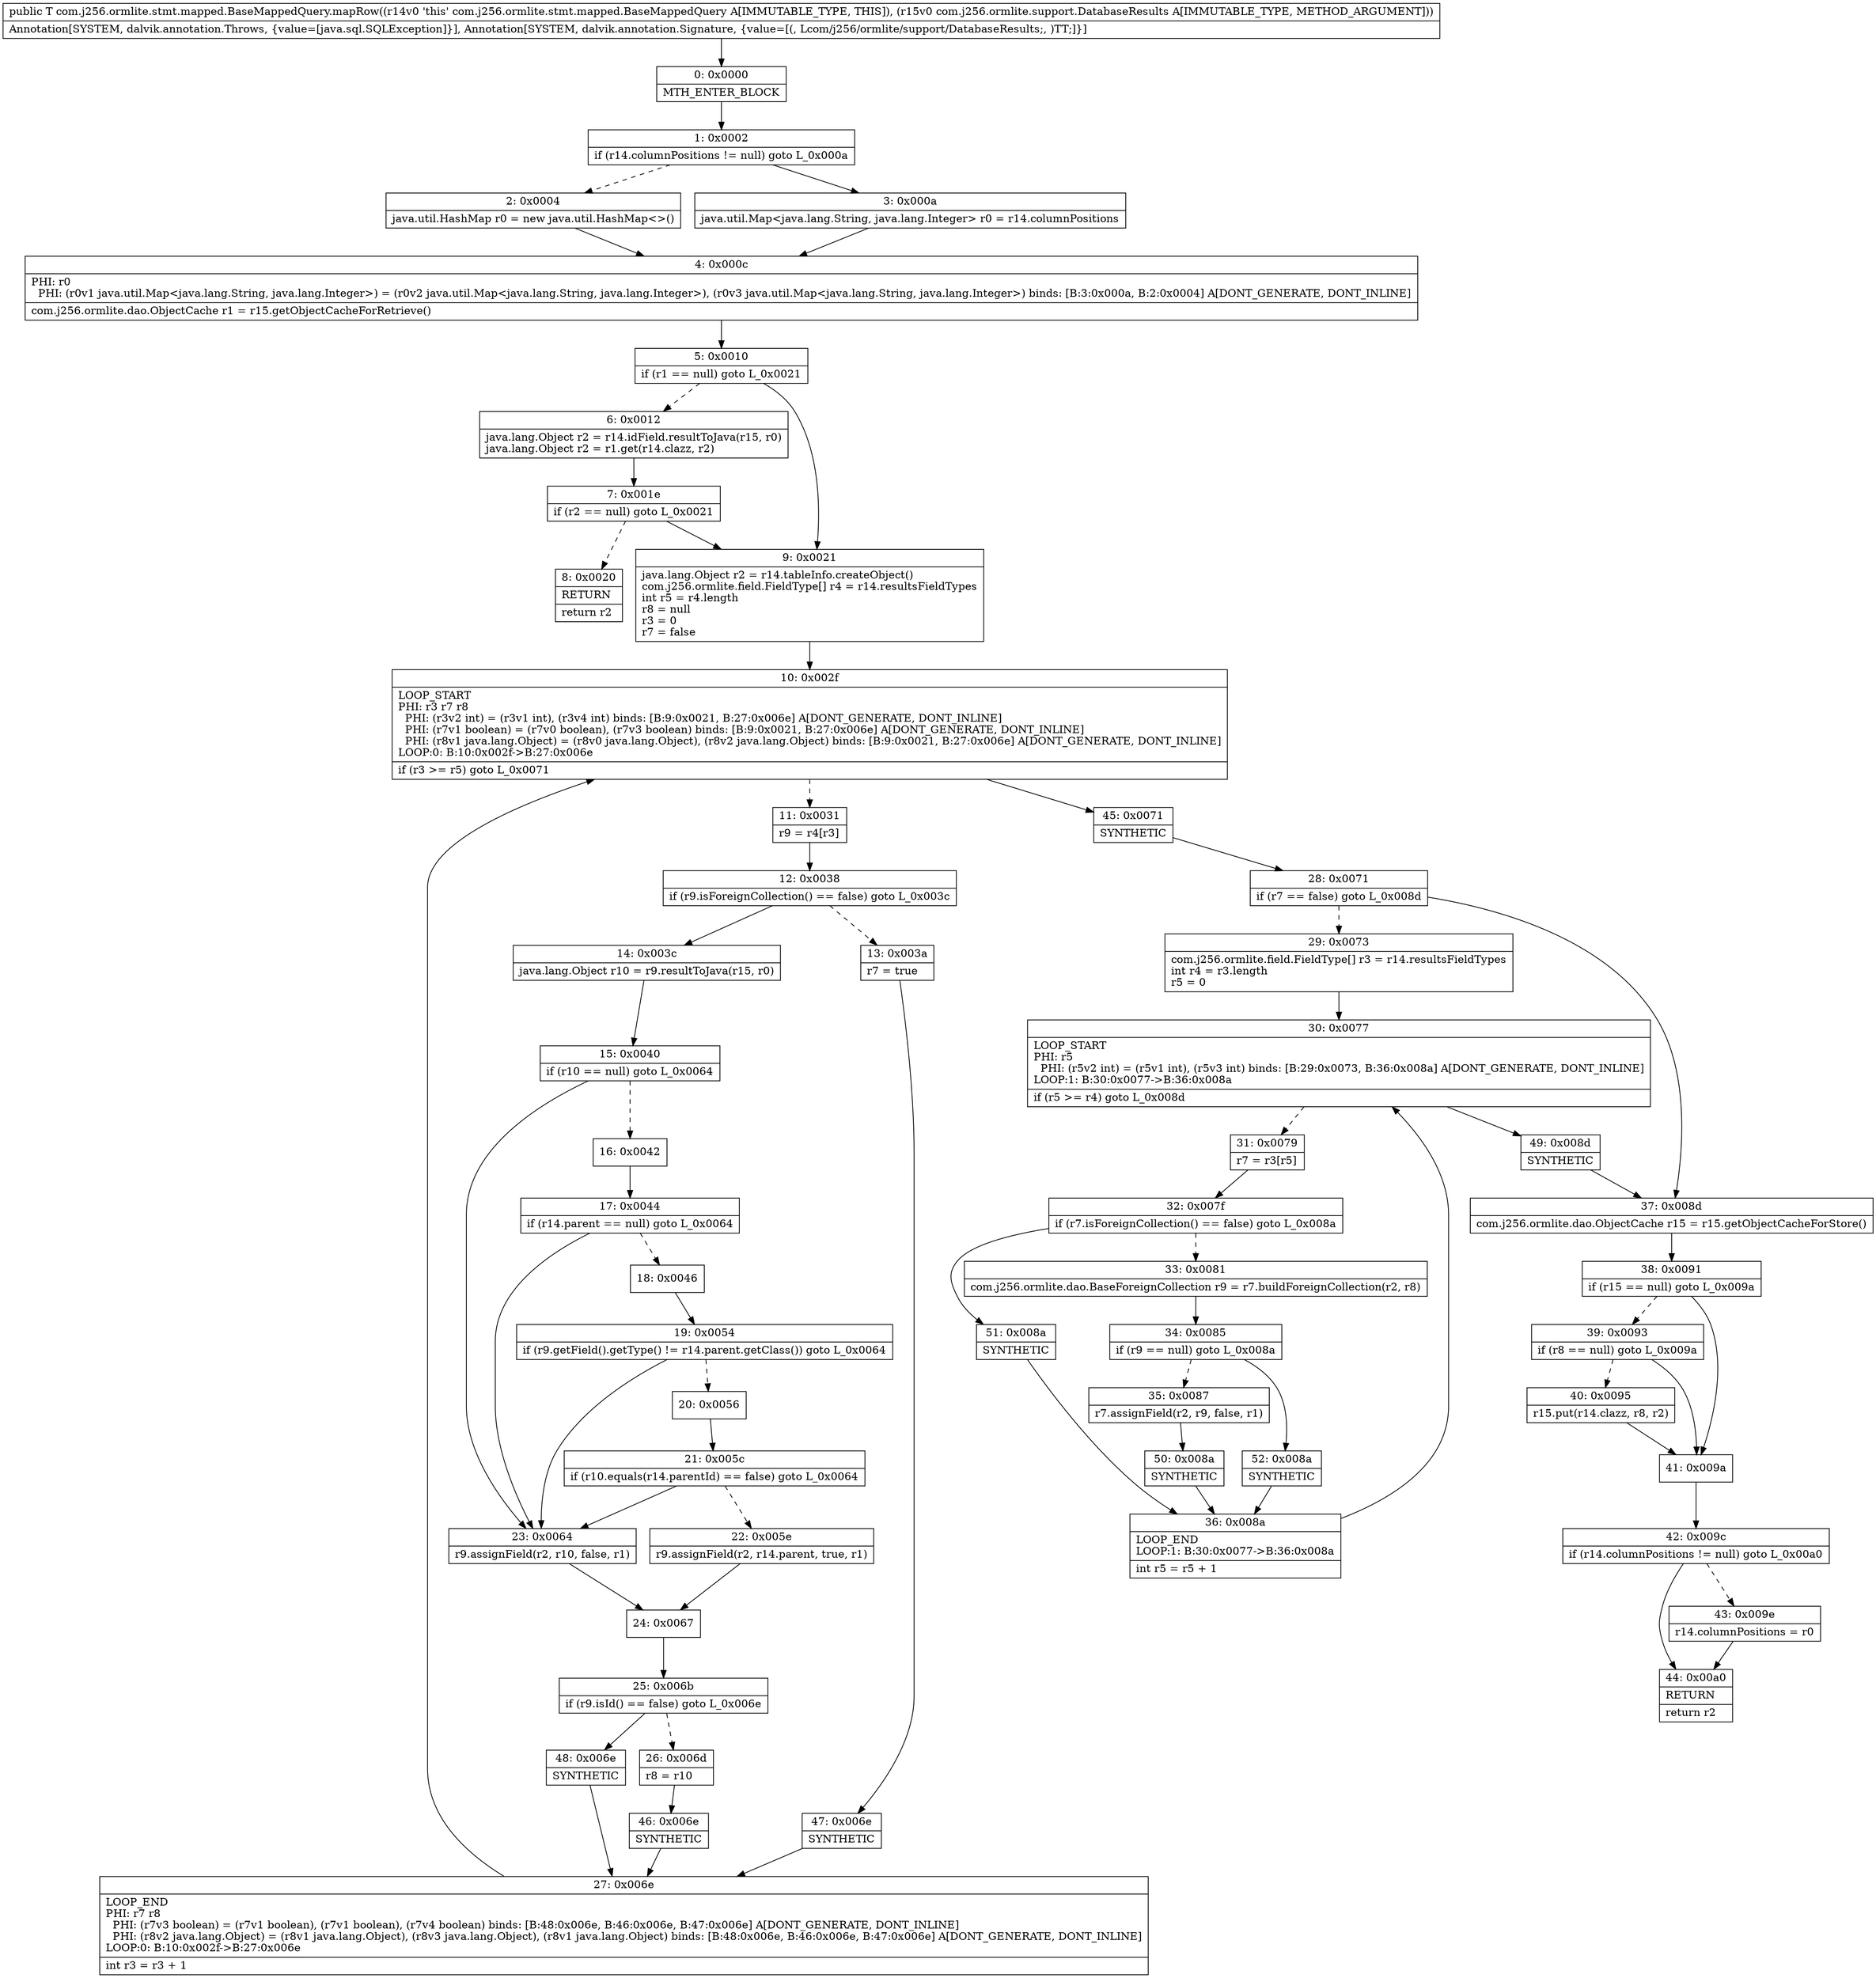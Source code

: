 digraph "CFG forcom.j256.ormlite.stmt.mapped.BaseMappedQuery.mapRow(Lcom\/j256\/ormlite\/support\/DatabaseResults;)Ljava\/lang\/Object;" {
Node_0 [shape=record,label="{0\:\ 0x0000|MTH_ENTER_BLOCK\l}"];
Node_1 [shape=record,label="{1\:\ 0x0002|if (r14.columnPositions != null) goto L_0x000a\l}"];
Node_2 [shape=record,label="{2\:\ 0x0004|java.util.HashMap r0 = new java.util.HashMap\<\>()\l}"];
Node_3 [shape=record,label="{3\:\ 0x000a|java.util.Map\<java.lang.String, java.lang.Integer\> r0 = r14.columnPositions\l}"];
Node_4 [shape=record,label="{4\:\ 0x000c|PHI: r0 \l  PHI: (r0v1 java.util.Map\<java.lang.String, java.lang.Integer\>) = (r0v2 java.util.Map\<java.lang.String, java.lang.Integer\>), (r0v3 java.util.Map\<java.lang.String, java.lang.Integer\>) binds: [B:3:0x000a, B:2:0x0004] A[DONT_GENERATE, DONT_INLINE]\l|com.j256.ormlite.dao.ObjectCache r1 = r15.getObjectCacheForRetrieve()\l}"];
Node_5 [shape=record,label="{5\:\ 0x0010|if (r1 == null) goto L_0x0021\l}"];
Node_6 [shape=record,label="{6\:\ 0x0012|java.lang.Object r2 = r14.idField.resultToJava(r15, r0)\ljava.lang.Object r2 = r1.get(r14.clazz, r2)\l}"];
Node_7 [shape=record,label="{7\:\ 0x001e|if (r2 == null) goto L_0x0021\l}"];
Node_8 [shape=record,label="{8\:\ 0x0020|RETURN\l|return r2\l}"];
Node_9 [shape=record,label="{9\:\ 0x0021|java.lang.Object r2 = r14.tableInfo.createObject()\lcom.j256.ormlite.field.FieldType[] r4 = r14.resultsFieldTypes\lint r5 = r4.length\lr8 = null\lr3 = 0\lr7 = false\l}"];
Node_10 [shape=record,label="{10\:\ 0x002f|LOOP_START\lPHI: r3 r7 r8 \l  PHI: (r3v2 int) = (r3v1 int), (r3v4 int) binds: [B:9:0x0021, B:27:0x006e] A[DONT_GENERATE, DONT_INLINE]\l  PHI: (r7v1 boolean) = (r7v0 boolean), (r7v3 boolean) binds: [B:9:0x0021, B:27:0x006e] A[DONT_GENERATE, DONT_INLINE]\l  PHI: (r8v1 java.lang.Object) = (r8v0 java.lang.Object), (r8v2 java.lang.Object) binds: [B:9:0x0021, B:27:0x006e] A[DONT_GENERATE, DONT_INLINE]\lLOOP:0: B:10:0x002f\-\>B:27:0x006e\l|if (r3 \>= r5) goto L_0x0071\l}"];
Node_11 [shape=record,label="{11\:\ 0x0031|r9 = r4[r3]\l}"];
Node_12 [shape=record,label="{12\:\ 0x0038|if (r9.isForeignCollection() == false) goto L_0x003c\l}"];
Node_13 [shape=record,label="{13\:\ 0x003a|r7 = true\l}"];
Node_14 [shape=record,label="{14\:\ 0x003c|java.lang.Object r10 = r9.resultToJava(r15, r0)\l}"];
Node_15 [shape=record,label="{15\:\ 0x0040|if (r10 == null) goto L_0x0064\l}"];
Node_16 [shape=record,label="{16\:\ 0x0042}"];
Node_17 [shape=record,label="{17\:\ 0x0044|if (r14.parent == null) goto L_0x0064\l}"];
Node_18 [shape=record,label="{18\:\ 0x0046}"];
Node_19 [shape=record,label="{19\:\ 0x0054|if (r9.getField().getType() != r14.parent.getClass()) goto L_0x0064\l}"];
Node_20 [shape=record,label="{20\:\ 0x0056}"];
Node_21 [shape=record,label="{21\:\ 0x005c|if (r10.equals(r14.parentId) == false) goto L_0x0064\l}"];
Node_22 [shape=record,label="{22\:\ 0x005e|r9.assignField(r2, r14.parent, true, r1)\l}"];
Node_23 [shape=record,label="{23\:\ 0x0064|r9.assignField(r2, r10, false, r1)\l}"];
Node_24 [shape=record,label="{24\:\ 0x0067}"];
Node_25 [shape=record,label="{25\:\ 0x006b|if (r9.isId() == false) goto L_0x006e\l}"];
Node_26 [shape=record,label="{26\:\ 0x006d|r8 = r10\l}"];
Node_27 [shape=record,label="{27\:\ 0x006e|LOOP_END\lPHI: r7 r8 \l  PHI: (r7v3 boolean) = (r7v1 boolean), (r7v1 boolean), (r7v4 boolean) binds: [B:48:0x006e, B:46:0x006e, B:47:0x006e] A[DONT_GENERATE, DONT_INLINE]\l  PHI: (r8v2 java.lang.Object) = (r8v1 java.lang.Object), (r8v3 java.lang.Object), (r8v1 java.lang.Object) binds: [B:48:0x006e, B:46:0x006e, B:47:0x006e] A[DONT_GENERATE, DONT_INLINE]\lLOOP:0: B:10:0x002f\-\>B:27:0x006e\l|int r3 = r3 + 1\l}"];
Node_28 [shape=record,label="{28\:\ 0x0071|if (r7 == false) goto L_0x008d\l}"];
Node_29 [shape=record,label="{29\:\ 0x0073|com.j256.ormlite.field.FieldType[] r3 = r14.resultsFieldTypes\lint r4 = r3.length\lr5 = 0\l}"];
Node_30 [shape=record,label="{30\:\ 0x0077|LOOP_START\lPHI: r5 \l  PHI: (r5v2 int) = (r5v1 int), (r5v3 int) binds: [B:29:0x0073, B:36:0x008a] A[DONT_GENERATE, DONT_INLINE]\lLOOP:1: B:30:0x0077\-\>B:36:0x008a\l|if (r5 \>= r4) goto L_0x008d\l}"];
Node_31 [shape=record,label="{31\:\ 0x0079|r7 = r3[r5]\l}"];
Node_32 [shape=record,label="{32\:\ 0x007f|if (r7.isForeignCollection() == false) goto L_0x008a\l}"];
Node_33 [shape=record,label="{33\:\ 0x0081|com.j256.ormlite.dao.BaseForeignCollection r9 = r7.buildForeignCollection(r2, r8)\l}"];
Node_34 [shape=record,label="{34\:\ 0x0085|if (r9 == null) goto L_0x008a\l}"];
Node_35 [shape=record,label="{35\:\ 0x0087|r7.assignField(r2, r9, false, r1)\l}"];
Node_36 [shape=record,label="{36\:\ 0x008a|LOOP_END\lLOOP:1: B:30:0x0077\-\>B:36:0x008a\l|int r5 = r5 + 1\l}"];
Node_37 [shape=record,label="{37\:\ 0x008d|com.j256.ormlite.dao.ObjectCache r15 = r15.getObjectCacheForStore()\l}"];
Node_38 [shape=record,label="{38\:\ 0x0091|if (r15 == null) goto L_0x009a\l}"];
Node_39 [shape=record,label="{39\:\ 0x0093|if (r8 == null) goto L_0x009a\l}"];
Node_40 [shape=record,label="{40\:\ 0x0095|r15.put(r14.clazz, r8, r2)\l}"];
Node_41 [shape=record,label="{41\:\ 0x009a}"];
Node_42 [shape=record,label="{42\:\ 0x009c|if (r14.columnPositions != null) goto L_0x00a0\l}"];
Node_43 [shape=record,label="{43\:\ 0x009e|r14.columnPositions = r0\l}"];
Node_44 [shape=record,label="{44\:\ 0x00a0|RETURN\l|return r2\l}"];
Node_45 [shape=record,label="{45\:\ 0x0071|SYNTHETIC\l}"];
Node_46 [shape=record,label="{46\:\ 0x006e|SYNTHETIC\l}"];
Node_47 [shape=record,label="{47\:\ 0x006e|SYNTHETIC\l}"];
Node_48 [shape=record,label="{48\:\ 0x006e|SYNTHETIC\l}"];
Node_49 [shape=record,label="{49\:\ 0x008d|SYNTHETIC\l}"];
Node_50 [shape=record,label="{50\:\ 0x008a|SYNTHETIC\l}"];
Node_51 [shape=record,label="{51\:\ 0x008a|SYNTHETIC\l}"];
Node_52 [shape=record,label="{52\:\ 0x008a|SYNTHETIC\l}"];
MethodNode[shape=record,label="{public T com.j256.ormlite.stmt.mapped.BaseMappedQuery.mapRow((r14v0 'this' com.j256.ormlite.stmt.mapped.BaseMappedQuery A[IMMUTABLE_TYPE, THIS]), (r15v0 com.j256.ormlite.support.DatabaseResults A[IMMUTABLE_TYPE, METHOD_ARGUMENT]))  | Annotation[SYSTEM, dalvik.annotation.Throws, \{value=[java.sql.SQLException]\}], Annotation[SYSTEM, dalvik.annotation.Signature, \{value=[(, Lcom\/j256\/ormlite\/support\/DatabaseResults;, )TT;]\}]\l}"];
MethodNode -> Node_0;
Node_0 -> Node_1;
Node_1 -> Node_2[style=dashed];
Node_1 -> Node_3;
Node_2 -> Node_4;
Node_3 -> Node_4;
Node_4 -> Node_5;
Node_5 -> Node_6[style=dashed];
Node_5 -> Node_9;
Node_6 -> Node_7;
Node_7 -> Node_8[style=dashed];
Node_7 -> Node_9;
Node_9 -> Node_10;
Node_10 -> Node_11[style=dashed];
Node_10 -> Node_45;
Node_11 -> Node_12;
Node_12 -> Node_13[style=dashed];
Node_12 -> Node_14;
Node_13 -> Node_47;
Node_14 -> Node_15;
Node_15 -> Node_16[style=dashed];
Node_15 -> Node_23;
Node_16 -> Node_17;
Node_17 -> Node_18[style=dashed];
Node_17 -> Node_23;
Node_18 -> Node_19;
Node_19 -> Node_20[style=dashed];
Node_19 -> Node_23;
Node_20 -> Node_21;
Node_21 -> Node_22[style=dashed];
Node_21 -> Node_23;
Node_22 -> Node_24;
Node_23 -> Node_24;
Node_24 -> Node_25;
Node_25 -> Node_26[style=dashed];
Node_25 -> Node_48;
Node_26 -> Node_46;
Node_27 -> Node_10;
Node_28 -> Node_29[style=dashed];
Node_28 -> Node_37;
Node_29 -> Node_30;
Node_30 -> Node_31[style=dashed];
Node_30 -> Node_49;
Node_31 -> Node_32;
Node_32 -> Node_33[style=dashed];
Node_32 -> Node_51;
Node_33 -> Node_34;
Node_34 -> Node_35[style=dashed];
Node_34 -> Node_52;
Node_35 -> Node_50;
Node_36 -> Node_30;
Node_37 -> Node_38;
Node_38 -> Node_39[style=dashed];
Node_38 -> Node_41;
Node_39 -> Node_40[style=dashed];
Node_39 -> Node_41;
Node_40 -> Node_41;
Node_41 -> Node_42;
Node_42 -> Node_43[style=dashed];
Node_42 -> Node_44;
Node_43 -> Node_44;
Node_45 -> Node_28;
Node_46 -> Node_27;
Node_47 -> Node_27;
Node_48 -> Node_27;
Node_49 -> Node_37;
Node_50 -> Node_36;
Node_51 -> Node_36;
Node_52 -> Node_36;
}

